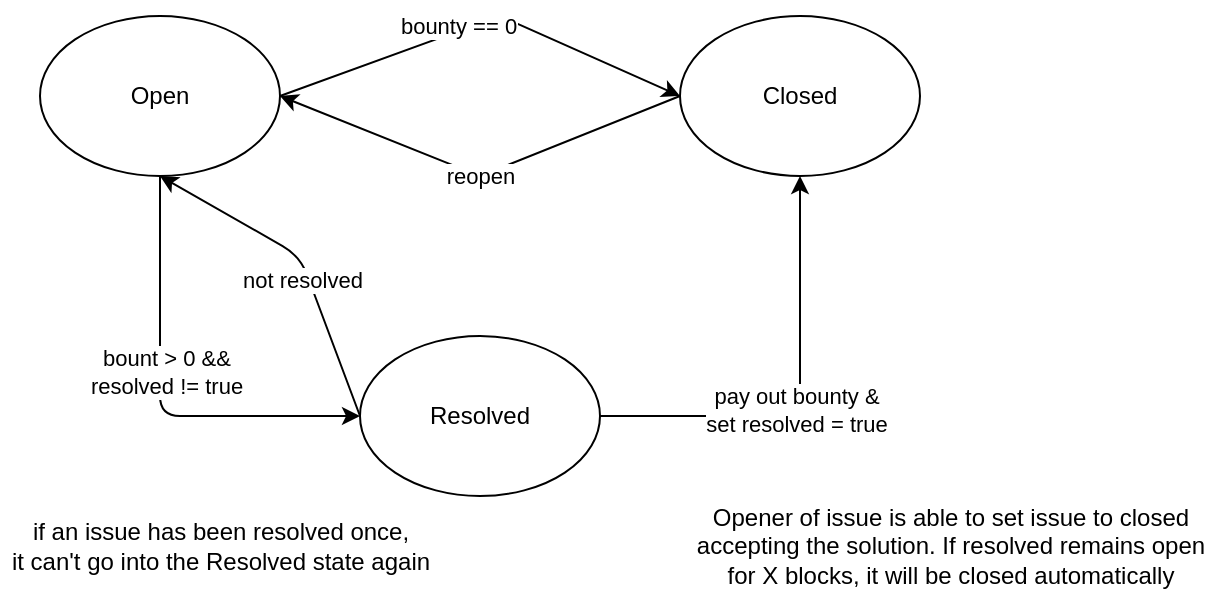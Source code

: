 <mxfile version="14.4.2" type="device"><diagram id="Me0ZFO-5SVas0y7G2zXr" name="Page-1"><mxGraphModel dx="1170" dy="616" grid="1" gridSize="10" guides="1" tooltips="1" connect="1" arrows="1" fold="1" page="1" pageScale="1" pageWidth="827" pageHeight="1169" math="0" shadow="0"><root><mxCell id="0"/><mxCell id="1" parent="0"/><mxCell id="YVGN139Uh4RjBYTYS9qR-1" value="Open" style="ellipse;whiteSpace=wrap;html=1;" parent="1" vertex="1"><mxGeometry x="40" y="160" width="120" height="80" as="geometry"/></mxCell><mxCell id="YVGN139Uh4RjBYTYS9qR-2" value="Closed" style="ellipse;whiteSpace=wrap;html=1;" parent="1" vertex="1"><mxGeometry x="360" y="160" width="120" height="80" as="geometry"/></mxCell><mxCell id="YVGN139Uh4RjBYTYS9qR-3" value="Resolved" style="ellipse;whiteSpace=wrap;html=1;" parent="1" vertex="1"><mxGeometry x="200" y="320" width="120" height="80" as="geometry"/></mxCell><mxCell id="YVGN139Uh4RjBYTYS9qR-4" value="" style="endArrow=classic;html=1;exitX=0.5;exitY=1;exitDx=0;exitDy=0;entryX=0;entryY=0.5;entryDx=0;entryDy=0;" parent="1" source="YVGN139Uh4RjBYTYS9qR-1" target="YVGN139Uh4RjBYTYS9qR-3" edge="1"><mxGeometry width="50" height="50" relative="1" as="geometry"><mxPoint x="390" y="430" as="sourcePoint"/><mxPoint x="440" y="380" as="targetPoint"/><Array as="points"><mxPoint x="100" y="360"/></Array></mxGeometry></mxCell><mxCell id="YVGN139Uh4RjBYTYS9qR-5" value="bount &amp;gt; 0 &amp;amp;&amp;amp;&lt;br&gt;resolved != true" style="edgeLabel;html=1;align=center;verticalAlign=middle;resizable=0;points=[];" parent="YVGN139Uh4RjBYTYS9qR-4" vertex="1" connectable="0"><mxGeometry x="-0.109" y="3" relative="1" as="geometry"><mxPoint as="offset"/></mxGeometry></mxCell><mxCell id="YVGN139Uh4RjBYTYS9qR-6" value="" style="endArrow=classic;html=1;exitX=1;exitY=0.5;exitDx=0;exitDy=0;entryX=0.5;entryY=1;entryDx=0;entryDy=0;" parent="1" source="YVGN139Uh4RjBYTYS9qR-3" target="YVGN139Uh4RjBYTYS9qR-2" edge="1"><mxGeometry width="50" height="50" relative="1" as="geometry"><mxPoint x="110" y="250" as="sourcePoint"/><mxPoint x="210" y="370" as="targetPoint"/><Array as="points"><mxPoint x="420" y="360"/></Array></mxGeometry></mxCell><mxCell id="YVGN139Uh4RjBYTYS9qR-7" value="pay out bounty &amp;amp;&lt;br&gt;set resolved = true" style="edgeLabel;html=1;align=center;verticalAlign=middle;resizable=0;points=[];" parent="YVGN139Uh4RjBYTYS9qR-6" vertex="1" connectable="0"><mxGeometry x="-0.109" y="3" relative="1" as="geometry"><mxPoint as="offset"/></mxGeometry></mxCell><mxCell id="YVGN139Uh4RjBYTYS9qR-8" value="" style="endArrow=classic;html=1;exitX=1;exitY=0.5;exitDx=0;exitDy=0;entryX=0;entryY=0.5;entryDx=0;entryDy=0;" parent="1" source="YVGN139Uh4RjBYTYS9qR-1" target="YVGN139Uh4RjBYTYS9qR-2" edge="1"><mxGeometry width="50" height="50" relative="1" as="geometry"><mxPoint x="120" y="260" as="sourcePoint"/><mxPoint x="220" y="380" as="targetPoint"/><Array as="points"><mxPoint x="270" y="160"/></Array></mxGeometry></mxCell><mxCell id="YVGN139Uh4RjBYTYS9qR-9" value="bounty == 0" style="edgeLabel;html=1;align=center;verticalAlign=middle;resizable=0;points=[];" parent="YVGN139Uh4RjBYTYS9qR-8" vertex="1" connectable="0"><mxGeometry x="-0.109" y="3" relative="1" as="geometry"><mxPoint as="offset"/></mxGeometry></mxCell><mxCell id="siihqk-pOL-_zc_RsmD3-1" value="" style="endArrow=classic;html=1;entryX=1;entryY=0.5;entryDx=0;entryDy=0;exitX=0;exitY=0.5;exitDx=0;exitDy=0;" edge="1" parent="1" source="YVGN139Uh4RjBYTYS9qR-2" target="YVGN139Uh4RjBYTYS9qR-1"><mxGeometry width="50" height="50" relative="1" as="geometry"><mxPoint x="270" y="200" as="sourcePoint"/><mxPoint x="370" y="210.0" as="targetPoint"/><Array as="points"><mxPoint x="260" y="240"/></Array></mxGeometry></mxCell><mxCell id="siihqk-pOL-_zc_RsmD3-5" value="reopen" style="edgeLabel;html=1;align=center;verticalAlign=middle;resizable=0;points=[];" vertex="1" connectable="0" parent="siihqk-pOL-_zc_RsmD3-1"><mxGeometry x="-0.199" y="2" relative="1" as="geometry"><mxPoint x="-20.7" y="6.13" as="offset"/></mxGeometry></mxCell><mxCell id="siihqk-pOL-_zc_RsmD3-3" value="" style="endArrow=classic;html=1;exitX=0;exitY=0.5;exitDx=0;exitDy=0;entryX=0.5;entryY=1;entryDx=0;entryDy=0;" edge="1" parent="1" source="YVGN139Uh4RjBYTYS9qR-3" target="YVGN139Uh4RjBYTYS9qR-1"><mxGeometry width="50" height="50" relative="1" as="geometry"><mxPoint x="110" y="250.0" as="sourcePoint"/><mxPoint x="210" y="370.0" as="targetPoint"/><Array as="points"><mxPoint x="170" y="280"/></Array></mxGeometry></mxCell><mxCell id="siihqk-pOL-_zc_RsmD3-4" value="not resolved" style="edgeLabel;html=1;align=center;verticalAlign=middle;resizable=0;points=[];" vertex="1" connectable="0" parent="siihqk-pOL-_zc_RsmD3-3"><mxGeometry x="-0.109" y="3" relative="1" as="geometry"><mxPoint as="offset"/></mxGeometry></mxCell><mxCell id="siihqk-pOL-_zc_RsmD3-6" value="if an issue has been resolved once,&lt;br&gt;it can't go into the Resolved state again" style="text;html=1;align=center;verticalAlign=middle;resizable=0;points=[];autosize=1;" vertex="1" parent="1"><mxGeometry x="20" y="410" width="220" height="30" as="geometry"/></mxCell><mxCell id="siihqk-pOL-_zc_RsmD3-7" value="Opener of issue is able to set issue to closed&lt;br&gt;accepting the solution. If resolved remains open&lt;br&gt;for X blocks, it will be closed automatically" style="text;html=1;align=center;verticalAlign=middle;resizable=0;points=[];autosize=1;" vertex="1" parent="1"><mxGeometry x="360" y="400" width="270" height="50" as="geometry"/></mxCell></root></mxGraphModel></diagram></mxfile>
